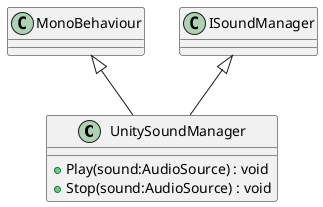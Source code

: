 @startuml
class UnitySoundManager {
    + Play(sound:AudioSource) : void
    + Stop(sound:AudioSource) : void
}
MonoBehaviour <|-- UnitySoundManager
ISoundManager <|-- UnitySoundManager
@enduml
